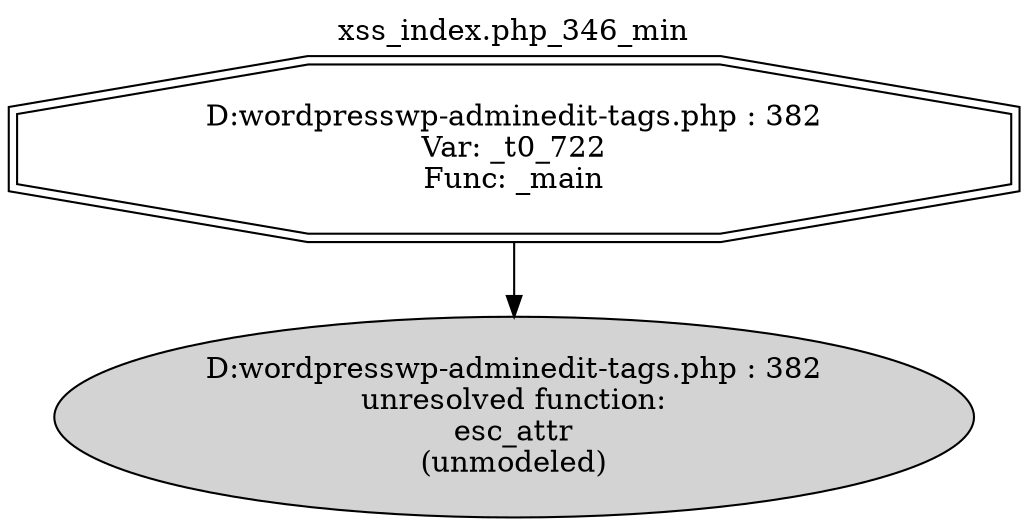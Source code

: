 digraph cfg {
  label="xss_index.php_346_min";
  labelloc=t;
  n1 [shape=doubleoctagon, label="D:\wordpress\wp-admin\edit-tags.php : 382\nVar: _t0_722\nFunc: _main\n"];
  n2 [shape=ellipse, label="D:\wordpress\wp-admin\edit-tags.php : 382\nunresolved function:\nesc_attr\n(unmodeled)\n",style=filled];
  n1 -> n2;
}

